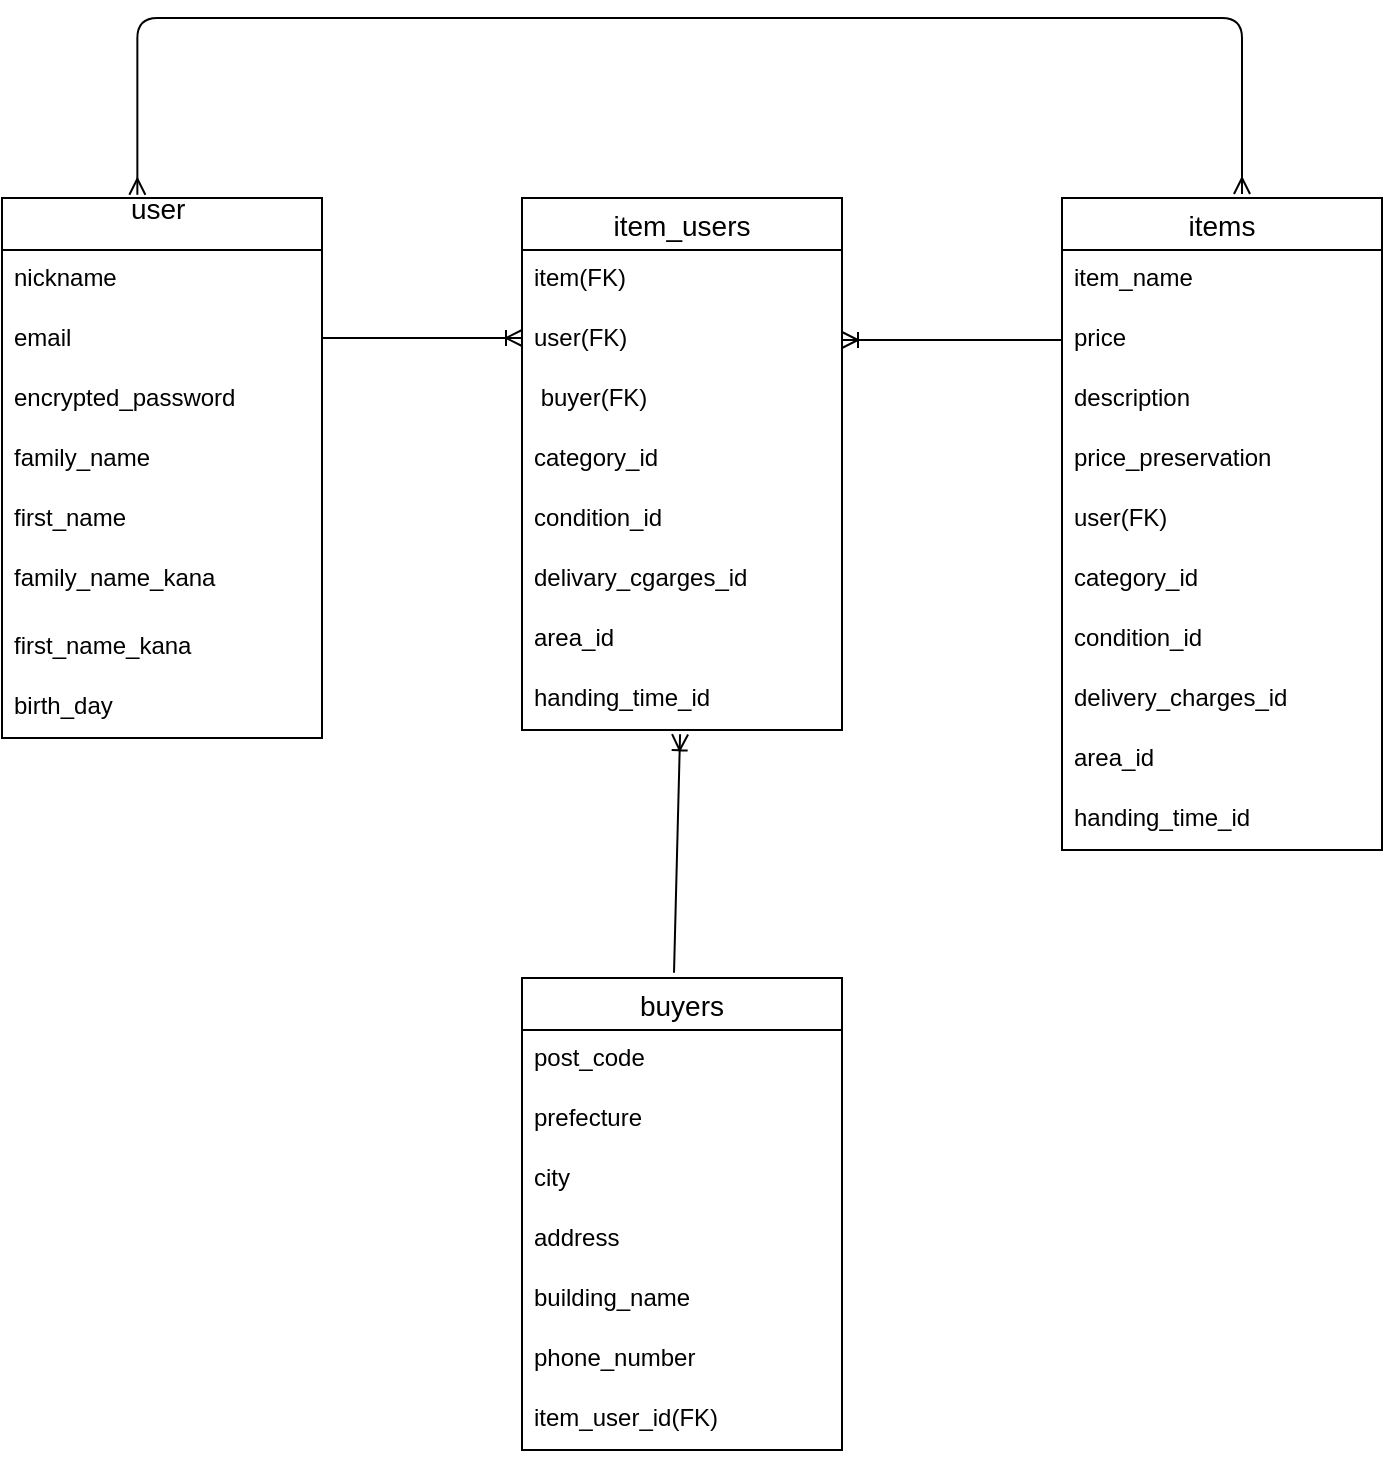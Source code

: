 <mxfile>
    <diagram id="j0ihMpuSR8tsATjLAYnK" name="ページ1">
        <mxGraphModel dx="646" dy="366" grid="1" gridSize="10" guides="1" tooltips="1" connect="1" arrows="1" fold="1" page="1" pageScale="1" pageWidth="827" pageHeight="1169" math="0" shadow="0">
            <root>
                <mxCell id="0"/>
                <mxCell id="1" parent="0"/>
                <mxCell id="4" value="user &#10;" style="swimlane;fontStyle=0;childLayout=stackLayout;horizontal=1;startSize=26;horizontalStack=0;resizeParent=1;resizeParentMax=0;resizeLast=0;collapsible=1;marginBottom=0;align=center;fontSize=14;" vertex="1" parent="1">
                    <mxGeometry x="90" y="170" width="160" height="270" as="geometry"/>
                </mxCell>
                <mxCell id="5" value="nickname" style="text;strokeColor=none;fillColor=none;spacingLeft=4;spacingRight=4;overflow=hidden;rotatable=0;points=[[0,0.5],[1,0.5]];portConstraint=eastwest;fontSize=12;" vertex="1" parent="4">
                    <mxGeometry y="26" width="160" height="30" as="geometry"/>
                </mxCell>
                <mxCell id="82" value="email" style="text;strokeColor=none;fillColor=none;spacingLeft=4;spacingRight=4;overflow=hidden;rotatable=0;points=[[0,0.5],[1,0.5]];portConstraint=eastwest;fontSize=12;" vertex="1" parent="4">
                    <mxGeometry y="56" width="160" height="30" as="geometry"/>
                </mxCell>
                <mxCell id="84" value="encrypted_password " style="text;strokeColor=none;fillColor=none;spacingLeft=4;spacingRight=4;overflow=hidden;rotatable=0;points=[[0,0.5],[1,0.5]];portConstraint=eastwest;fontSize=12;" vertex="1" parent="4">
                    <mxGeometry y="86" width="160" height="30" as="geometry"/>
                </mxCell>
                <mxCell id="6" value="family_name" style="text;strokeColor=none;fillColor=none;spacingLeft=4;spacingRight=4;overflow=hidden;rotatable=0;points=[[0,0.5],[1,0.5]];portConstraint=eastwest;fontSize=12;" vertex="1" parent="4">
                    <mxGeometry y="116" width="160" height="30" as="geometry"/>
                </mxCell>
                <mxCell id="80" value="first_name" style="text;strokeColor=none;fillColor=none;spacingLeft=4;spacingRight=4;overflow=hidden;rotatable=0;points=[[0,0.5],[1,0.5]];portConstraint=eastwest;fontSize=12;" vertex="1" parent="4">
                    <mxGeometry y="146" width="160" height="30" as="geometry"/>
                </mxCell>
                <mxCell id="83" value="family_name_kana" style="text;strokeColor=none;fillColor=none;spacingLeft=4;spacingRight=4;overflow=hidden;rotatable=0;points=[[0,0.5],[1,0.5]];portConstraint=eastwest;fontSize=12;" vertex="1" parent="4">
                    <mxGeometry y="176" width="160" height="34" as="geometry"/>
                </mxCell>
                <mxCell id="81" value="first_name_kana" style="text;strokeColor=none;fillColor=none;spacingLeft=4;spacingRight=4;overflow=hidden;rotatable=0;points=[[0,0.5],[1,0.5]];portConstraint=eastwest;fontSize=12;" vertex="1" parent="4">
                    <mxGeometry y="210" width="160" height="30" as="geometry"/>
                </mxCell>
                <mxCell id="7" value="birth_day" style="text;strokeColor=none;fillColor=none;spacingLeft=4;spacingRight=4;overflow=hidden;rotatable=0;points=[[0,0.5],[1,0.5]];portConstraint=eastwest;fontSize=12;" vertex="1" parent="4">
                    <mxGeometry y="240" width="160" height="30" as="geometry"/>
                </mxCell>
                <mxCell id="87" value="item_users" style="swimlane;fontStyle=0;childLayout=stackLayout;horizontal=1;startSize=26;horizontalStack=0;resizeParent=1;resizeParentMax=0;resizeLast=0;collapsible=1;marginBottom=0;align=center;fontSize=14;" vertex="1" parent="1">
                    <mxGeometry x="350" y="170" width="160" height="266" as="geometry"/>
                </mxCell>
                <mxCell id="88" value="item(FK)" style="text;strokeColor=none;fillColor=none;spacingLeft=4;spacingRight=4;overflow=hidden;rotatable=0;points=[[0,0.5],[1,0.5]];portConstraint=eastwest;fontSize=12;" vertex="1" parent="87">
                    <mxGeometry y="26" width="160" height="30" as="geometry"/>
                </mxCell>
                <mxCell id="89" value="user(FK)" style="text;strokeColor=none;fillColor=none;spacingLeft=4;spacingRight=4;overflow=hidden;rotatable=0;points=[[0,0.5],[1,0.5]];portConstraint=eastwest;fontSize=12;" vertex="1" parent="87">
                    <mxGeometry y="56" width="160" height="30" as="geometry"/>
                </mxCell>
                <mxCell id="140" value=" buyer(FK)" style="text;strokeColor=none;fillColor=none;spacingLeft=4;spacingRight=4;overflow=hidden;rotatable=0;points=[[0,0.5],[1,0.5]];portConstraint=eastwest;fontSize=12;" vertex="1" parent="87">
                    <mxGeometry y="86" width="160" height="30" as="geometry"/>
                </mxCell>
                <mxCell id="123" value="category_id" style="text;strokeColor=none;fillColor=none;spacingLeft=4;spacingRight=4;overflow=hidden;rotatable=0;points=[[0,0.5],[1,0.5]];portConstraint=eastwest;fontSize=12;" vertex="1" parent="87">
                    <mxGeometry y="116" width="160" height="30" as="geometry"/>
                </mxCell>
                <mxCell id="138" value="condition_id" style="text;strokeColor=none;fillColor=none;spacingLeft=4;spacingRight=4;overflow=hidden;rotatable=0;points=[[0,0.5],[1,0.5]];portConstraint=eastwest;fontSize=12;" vertex="1" parent="87">
                    <mxGeometry y="146" width="160" height="30" as="geometry"/>
                </mxCell>
                <mxCell id="122" value="delivary_cgarges_id" style="text;strokeColor=none;fillColor=none;spacingLeft=4;spacingRight=4;overflow=hidden;rotatable=0;points=[[0,0.5],[1,0.5]];portConstraint=eastwest;fontSize=12;" vertex="1" parent="87">
                    <mxGeometry y="176" width="160" height="30" as="geometry"/>
                </mxCell>
                <mxCell id="137" value="area_id" style="text;strokeColor=none;fillColor=none;spacingLeft=4;spacingRight=4;overflow=hidden;rotatable=0;points=[[0,0.5],[1,0.5]];portConstraint=eastwest;fontSize=12;" vertex="1" parent="87">
                    <mxGeometry y="206" width="160" height="30" as="geometry"/>
                </mxCell>
                <mxCell id="147" value="handing_time_id" style="text;strokeColor=none;fillColor=none;spacingLeft=4;spacingRight=4;overflow=hidden;rotatable=0;points=[[0,0.5],[1,0.5]];portConstraint=eastwest;fontSize=12;" vertex="1" parent="87">
                    <mxGeometry y="236" width="160" height="30" as="geometry"/>
                </mxCell>
                <mxCell id="91" value="items" style="swimlane;fontStyle=0;childLayout=stackLayout;horizontal=1;startSize=26;horizontalStack=0;resizeParent=1;resizeParentMax=0;resizeLast=0;collapsible=1;marginBottom=0;align=center;fontSize=14;" vertex="1" parent="1">
                    <mxGeometry x="620" y="170" width="160" height="326" as="geometry"/>
                </mxCell>
                <mxCell id="92" value="item_name" style="text;strokeColor=none;fillColor=none;spacingLeft=4;spacingRight=4;overflow=hidden;rotatable=0;points=[[0,0.5],[1,0.5]];portConstraint=eastwest;fontSize=12;" vertex="1" parent="91">
                    <mxGeometry y="26" width="160" height="30" as="geometry"/>
                </mxCell>
                <mxCell id="99" value="price" style="text;strokeColor=none;fillColor=none;spacingLeft=4;spacingRight=4;overflow=hidden;rotatable=0;points=[[0,0.5],[1,0.5]];portConstraint=eastwest;fontSize=12;" vertex="1" parent="91">
                    <mxGeometry y="56" width="160" height="30" as="geometry"/>
                </mxCell>
                <mxCell id="101" value="description" style="text;strokeColor=none;fillColor=none;spacingLeft=4;spacingRight=4;overflow=hidden;rotatable=0;points=[[0,0.5],[1,0.5]];portConstraint=eastwest;fontSize=12;" vertex="1" parent="91">
                    <mxGeometry y="86" width="160" height="30" as="geometry"/>
                </mxCell>
                <mxCell id="103" value="price_preservation" style="text;strokeColor=none;fillColor=none;spacingLeft=4;spacingRight=4;overflow=hidden;rotatable=0;points=[[0,0.5],[1,0.5]];portConstraint=eastwest;fontSize=12;" vertex="1" parent="91">
                    <mxGeometry y="116" width="160" height="30" as="geometry"/>
                </mxCell>
                <mxCell id="94" value="user(FK)" style="text;strokeColor=none;fillColor=none;spacingLeft=4;spacingRight=4;overflow=hidden;rotatable=0;points=[[0,0.5],[1,0.5]];portConstraint=eastwest;fontSize=12;" vertex="1" parent="91">
                    <mxGeometry y="146" width="160" height="30" as="geometry"/>
                </mxCell>
                <mxCell id="145" value="category_id" style="text;strokeColor=none;fillColor=none;spacingLeft=4;spacingRight=4;overflow=hidden;rotatable=0;points=[[0,0.5],[1,0.5]];portConstraint=eastwest;fontSize=12;" vertex="1" parent="91">
                    <mxGeometry y="176" width="160" height="30" as="geometry"/>
                </mxCell>
                <mxCell id="146" value="condition_id" style="text;strokeColor=none;fillColor=none;spacingLeft=4;spacingRight=4;overflow=hidden;rotatable=0;points=[[0,0.5],[1,0.5]];portConstraint=eastwest;fontSize=12;" vertex="1" parent="91">
                    <mxGeometry y="206" width="160" height="30" as="geometry"/>
                </mxCell>
                <mxCell id="144" value="delivery_charges_id" style="text;strokeColor=none;fillColor=none;spacingLeft=4;spacingRight=4;overflow=hidden;rotatable=0;points=[[0,0.5],[1,0.5]];portConstraint=eastwest;fontSize=12;" vertex="1" parent="91">
                    <mxGeometry y="236" width="160" height="30" as="geometry"/>
                </mxCell>
                <mxCell id="143" value="area_id" style="text;strokeColor=none;fillColor=none;spacingLeft=4;spacingRight=4;overflow=hidden;rotatable=0;points=[[0,0.5],[1,0.5]];portConstraint=eastwest;fontSize=12;" vertex="1" parent="91">
                    <mxGeometry y="266" width="160" height="30" as="geometry"/>
                </mxCell>
                <mxCell id="142" value="handing_time_id" style="text;strokeColor=none;fillColor=none;spacingLeft=4;spacingRight=4;overflow=hidden;rotatable=0;points=[[0,0.5],[1,0.5]];portConstraint=eastwest;fontSize=12;" vertex="1" parent="91">
                    <mxGeometry y="296" width="160" height="30" as="geometry"/>
                </mxCell>
                <mxCell id="95" value="buyers" style="swimlane;fontStyle=0;childLayout=stackLayout;horizontal=1;startSize=26;horizontalStack=0;resizeParent=1;resizeParentMax=0;resizeLast=0;collapsible=1;marginBottom=0;align=center;fontSize=14;" vertex="1" parent="1">
                    <mxGeometry x="350" y="560" width="160" height="236" as="geometry"/>
                </mxCell>
                <mxCell id="114" value="post_code" style="text;strokeColor=none;fillColor=none;spacingLeft=4;spacingRight=4;overflow=hidden;rotatable=0;points=[[0,0.5],[1,0.5]];portConstraint=eastwest;fontSize=12;" vertex="1" parent="95">
                    <mxGeometry y="26" width="160" height="30" as="geometry"/>
                </mxCell>
                <mxCell id="112" value="prefecture" style="text;strokeColor=none;fillColor=none;spacingLeft=4;spacingRight=4;overflow=hidden;rotatable=0;points=[[0,0.5],[1,0.5]];portConstraint=eastwest;fontSize=12;" vertex="1" parent="95">
                    <mxGeometry y="56" width="160" height="30" as="geometry"/>
                </mxCell>
                <mxCell id="108" value="city" style="text;strokeColor=none;fillColor=none;spacingLeft=4;spacingRight=4;overflow=hidden;rotatable=0;points=[[0,0.5],[1,0.5]];portConstraint=eastwest;fontSize=12;" vertex="1" parent="95">
                    <mxGeometry y="86" width="160" height="30" as="geometry"/>
                </mxCell>
                <mxCell id="109" value="address" style="text;strokeColor=none;fillColor=none;spacingLeft=4;spacingRight=4;overflow=hidden;rotatable=0;points=[[0,0.5],[1,0.5]];portConstraint=eastwest;fontSize=12;" vertex="1" parent="95">
                    <mxGeometry y="116" width="160" height="30" as="geometry"/>
                </mxCell>
                <mxCell id="107" value="building_name" style="text;strokeColor=none;fillColor=none;spacingLeft=4;spacingRight=4;overflow=hidden;rotatable=0;points=[[0,0.5],[1,0.5]];portConstraint=eastwest;fontSize=12;" vertex="1" parent="95">
                    <mxGeometry y="146" width="160" height="30" as="geometry"/>
                </mxCell>
                <mxCell id="97" value="phone_number" style="text;strokeColor=none;fillColor=none;spacingLeft=4;spacingRight=4;overflow=hidden;rotatable=0;points=[[0,0.5],[1,0.5]];portConstraint=eastwest;fontSize=12;" vertex="1" parent="95">
                    <mxGeometry y="176" width="160" height="30" as="geometry"/>
                </mxCell>
                <mxCell id="141" value="item_user_id(FK)" style="text;strokeColor=none;fillColor=none;spacingLeft=4;spacingRight=4;overflow=hidden;rotatable=0;points=[[0,0.5],[1,0.5]];portConstraint=eastwest;fontSize=12;" vertex="1" parent="95">
                    <mxGeometry y="206" width="160" height="30" as="geometry"/>
                </mxCell>
                <mxCell id="115" value="" style="fontSize=12;html=1;endArrow=ERoneToMany;" edge="1" parent="1">
                    <mxGeometry width="100" height="100" relative="1" as="geometry">
                        <mxPoint x="250" y="240" as="sourcePoint"/>
                        <mxPoint x="350" y="240" as="targetPoint"/>
                        <Array as="points">
                            <mxPoint x="280" y="240"/>
                            <mxPoint x="300" y="240"/>
                        </Array>
                    </mxGeometry>
                </mxCell>
                <mxCell id="117" value="" style="fontSize=12;html=1;endArrow=ERoneToMany;exitX=0;exitY=0.5;exitDx=0;exitDy=0;entryX=1;entryY=0.5;entryDx=0;entryDy=0;" edge="1" parent="1" target="89">
                    <mxGeometry width="100" height="100" relative="1" as="geometry">
                        <mxPoint x="620" y="241" as="sourcePoint"/>
                        <mxPoint x="380" y="380" as="targetPoint"/>
                    </mxGeometry>
                </mxCell>
                <mxCell id="119" value="" style="edgeStyle=elbowEdgeStyle;fontSize=12;html=1;endArrow=ERmany;startArrow=ERmany;elbow=vertical;exitX=0.423;exitY=-0.006;exitDx=0;exitDy=0;exitPerimeter=0;" edge="1" parent="1" source="4">
                    <mxGeometry width="100" height="100" relative="1" as="geometry">
                        <mxPoint x="490" y="480" as="sourcePoint"/>
                        <mxPoint x="710" y="168" as="targetPoint"/>
                        <Array as="points">
                            <mxPoint x="470" y="80"/>
                            <mxPoint x="520" y="120"/>
                        </Array>
                    </mxGeometry>
                </mxCell>
                <mxCell id="149" value="" style="fontSize=12;html=1;endArrow=ERoneToMany;entryX=0.494;entryY=1.071;entryDx=0;entryDy=0;entryPerimeter=0;exitX=0.475;exitY=-0.011;exitDx=0;exitDy=0;exitPerimeter=0;" edge="1" parent="1" source="95" target="147">
                    <mxGeometry width="100" height="100" relative="1" as="geometry">
                        <mxPoint x="260" y="250" as="sourcePoint"/>
                        <mxPoint x="360.0" y="250" as="targetPoint"/>
                    </mxGeometry>
                </mxCell>
            </root>
        </mxGraphModel>
    </diagram>
</mxfile>